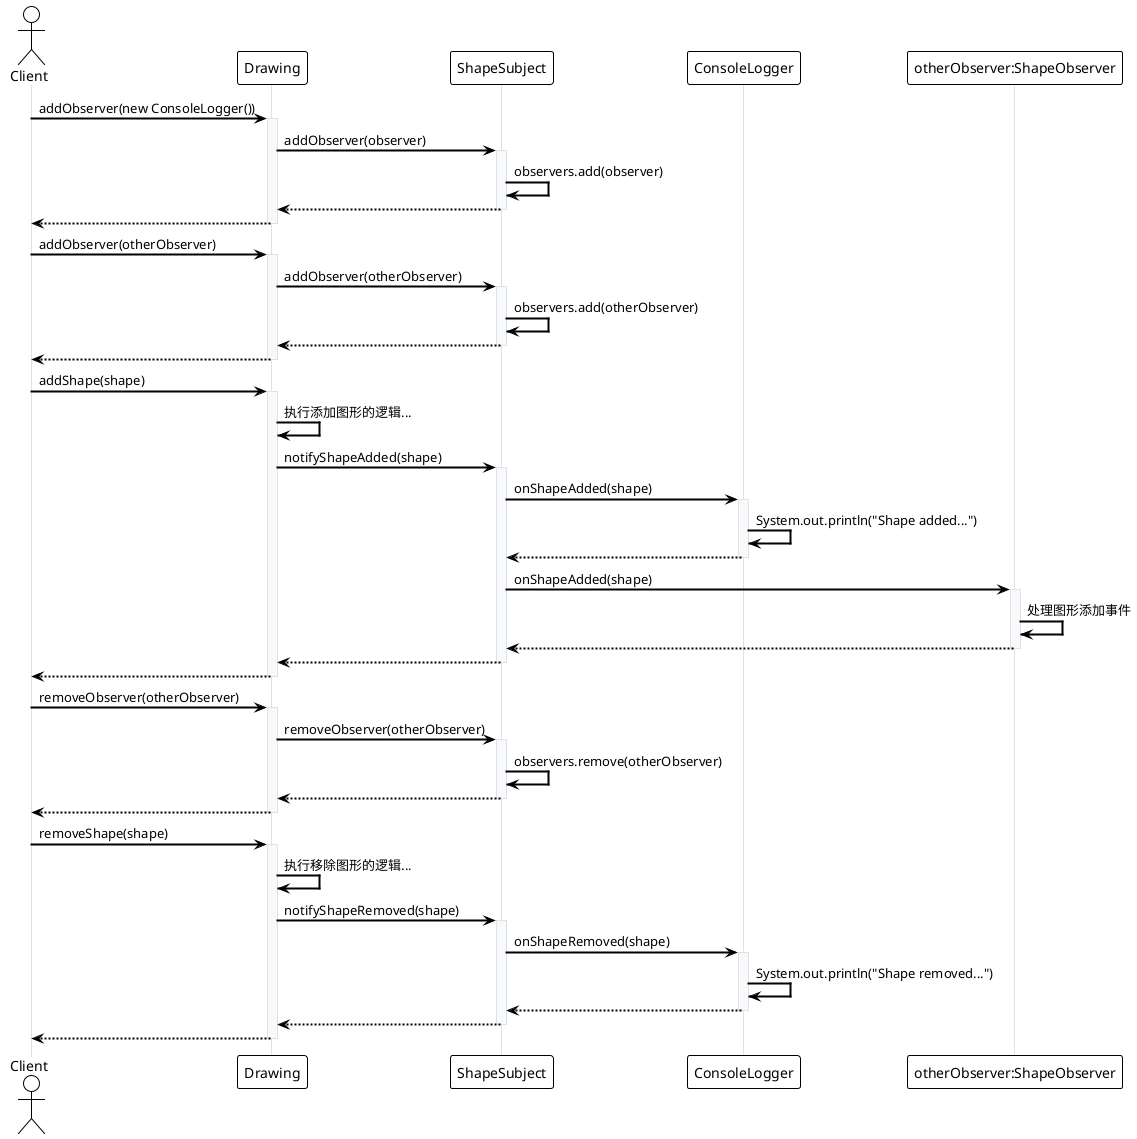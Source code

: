 @startuml 观察者模式序列图

!theme plain
skinparam sequenceArrowThickness 2
skinparam sequenceGroupBorderThickness 2
skinparam noteBorderThickness 2
skinparam sequenceLifeLineBorderColor #DEE2E6
skinparam sequenceLifeLineBackgroundColor #F8F9FA

actor Client
participant Drawing
participant ShapeSubject
participant ConsoleLogger
participant "otherObserver:ShapeObserver" as OtherObserver

' 注册观察者
Client -> Drawing : addObserver(new ConsoleLogger())
activate Drawing

Drawing -> ShapeSubject : addObserver(observer)
activate ShapeSubject
ShapeSubject -> ShapeSubject : observers.add(observer)
ShapeSubject --> Drawing
deactivate ShapeSubject

Drawing --> Client
deactivate Drawing

' 再注册一个观察者
Client -> Drawing : addObserver(otherObserver)
activate Drawing

Drawing -> ShapeSubject : addObserver(otherObserver)
activate ShapeSubject
ShapeSubject -> ShapeSubject : observers.add(otherObserver)
ShapeSubject --> Drawing
deactivate ShapeSubject

Drawing --> Client
deactivate Drawing

' 添加图形时通知观察者
Client -> Drawing : addShape(shape)
activate Drawing

Drawing -> Drawing : 执行添加图形的逻辑...

Drawing -> ShapeSubject : notifyShapeAdded(shape)
activate ShapeSubject

ShapeSubject -> ConsoleLogger : onShapeAdded(shape)
activate ConsoleLogger
ConsoleLogger -> ConsoleLogger : System.out.println("Shape added...")
ConsoleLogger --> ShapeSubject
deactivate ConsoleLogger

ShapeSubject -> OtherObserver : onShapeAdded(shape)
activate OtherObserver
OtherObserver -> OtherObserver : 处理图形添加事件
OtherObserver --> ShapeSubject
deactivate OtherObserver

ShapeSubject --> Drawing
deactivate ShapeSubject

Drawing --> Client
deactivate Drawing

' 移除观察者
Client -> Drawing : removeObserver(otherObserver)
activate Drawing

Drawing -> ShapeSubject : removeObserver(otherObserver)
activate ShapeSubject
ShapeSubject -> ShapeSubject : observers.remove(otherObserver)
ShapeSubject --> Drawing
deactivate ShapeSubject

Drawing --> Client
deactivate Drawing

' 移除图形时只通知剩余的观察者
Client -> Drawing : removeShape(shape)
activate Drawing

Drawing -> Drawing : 执行移除图形的逻辑...

Drawing -> ShapeSubject : notifyShapeRemoved(shape)
activate ShapeSubject

ShapeSubject -> ConsoleLogger : onShapeRemoved(shape)
activate ConsoleLogger
ConsoleLogger -> ConsoleLogger : System.out.println("Shape removed...")
ConsoleLogger --> ShapeSubject
deactivate ConsoleLogger

ShapeSubject --> Drawing
deactivate ShapeSubject

Drawing --> Client
deactivate Drawing

@enduml 